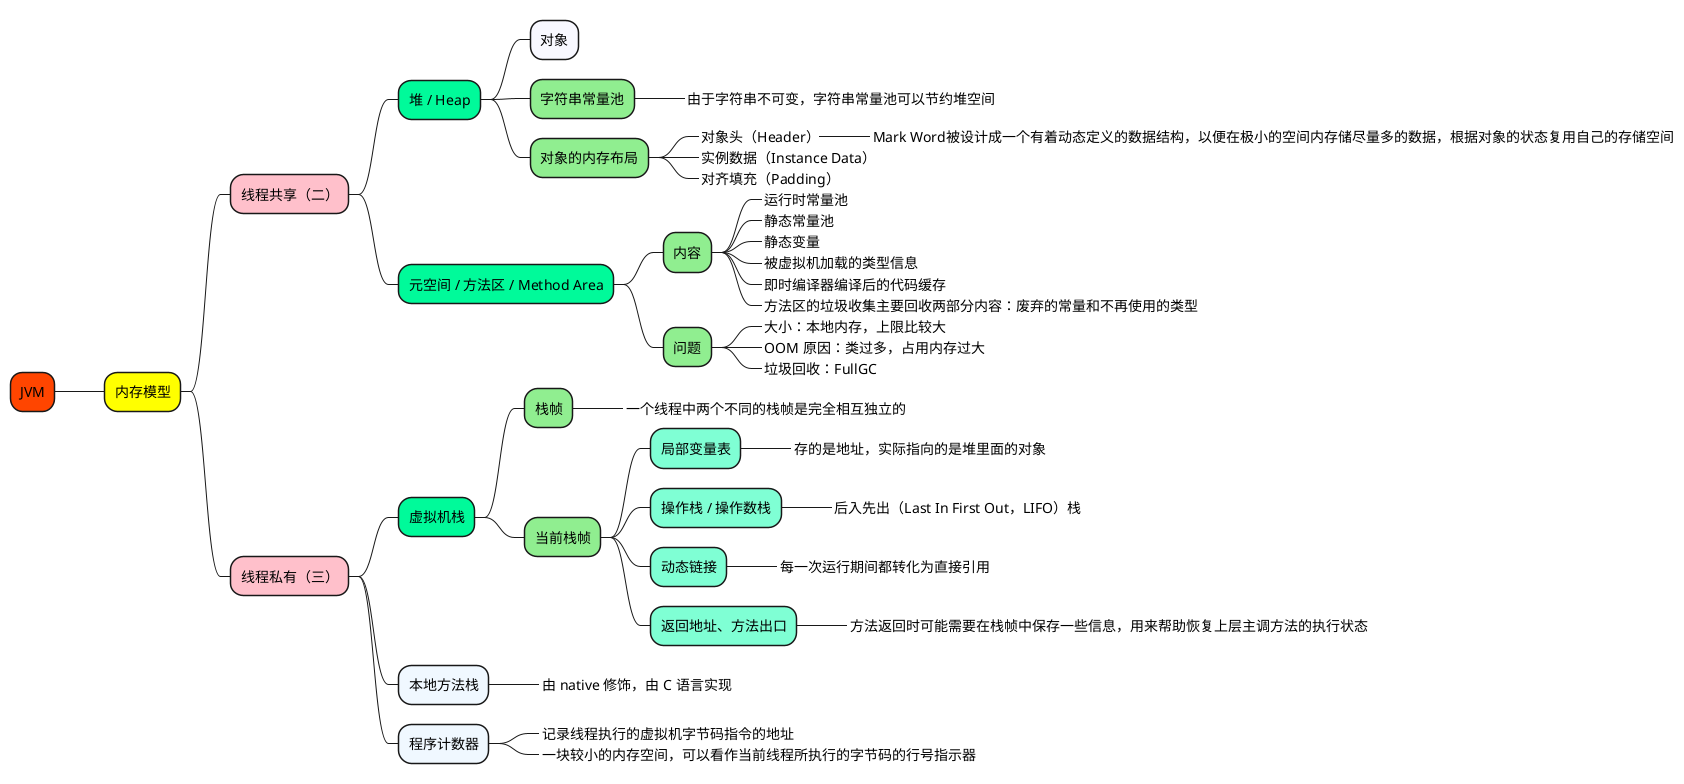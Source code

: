 @startmindmap

+[#OrangeRed] JVM

++[#yellow] 内存模型

+++[#Pink] 线程共享（二）

++++[#MediumSpringGreen] 堆 / Heap

+++++[#GhostWhite] 对象

+++++[#LightGreen] 字符串常量池
++++++[#Aquamarine]_ 由于字符串不可变，字符串常量池可以节约堆空间

+++++[#LightGreen] 对象的内存布局
++++++[#Aquamarine]_ 对象头（Header）
+++++++[#Aquamarine]_ Mark Word被设计成一个有着动态定义的数据结构，以便在极小的空间内存储尽量多的数据，根据对象的状态复用自己的存储空间
++++++[#Aquamarine]_ 实例数据（Instance Data）
++++++[#Aquamarine]_ 对齐填充（Padding）


++++[#MediumSpringGreen] 元空间 / 方法区 / Method Area

+++++[#LightGreen] 内容
++++++[#Aquamarine]_ 运行时常量池
++++++[#Aquamarine]_ 静态常量池
++++++[#Aquamarine]_ 静态变量
++++++[#Aquamarine]_ 被虚拟机加载的类型信息
++++++[#Aquamarine]_ 即时编译器编译后的代码缓存
++++++[#Aquamarine]_ 方法区的垃圾收集主要回收两部分内容：废弃的常量和不再使用的类型

+++++[#LightGreen] 问题
++++++[#Aquamarine]_ 大小：本地内存，上限比较大
++++++[#Aquamarine]_ OOM 原因：类过多，占用内存过大
++++++[#Aquamarine]_ 垃圾回收：FullGC



+++[#Pink] 线程私有（三）

++++[#MediumSpringGreen] 虚拟机栈
+++++[#LightGreen] 栈帧
++++++[#Aquamarine]_ 一个线程中两个不同的栈帧是完全相互独立的
+++++[#LightGreen] 当前栈帧
++++++[#Aquamarine] 局部变量表
+++++++[#Aquamarine]_ 存的是地址，实际指向的是堆里面的对象
++++++[#Aquamarine] 操作栈 / 操作数栈
+++++++[#Aquamarine]_ 后入先出（Last In First Out，LIFO）栈
++++++[#Aquamarine] 动态链接
+++++++[#Aquamarine]_ 每一次运行期间都转化为直接引用
++++++[#Aquamarine] 返回地址、方法出口
+++++++[#Aquamarine]_ 方法返回时可能需要在栈帧中保存一些信息，用来帮助恢复上层主调方法的执行状态




++++[#AliceBlue] 本地方法栈
+++++[#GhostWhite]_ 由 native 修饰，由 C 语言实现

++++[#AliceBlue] 程序计数器
+++++[#GhostWhite]_ 记录线程执行的虚拟机字节码指令的地址
+++++[#GhostWhite]_ 一块较小的内存空间，可以看作当前线程所执行的字节码的行号指示器








@endmindmap
